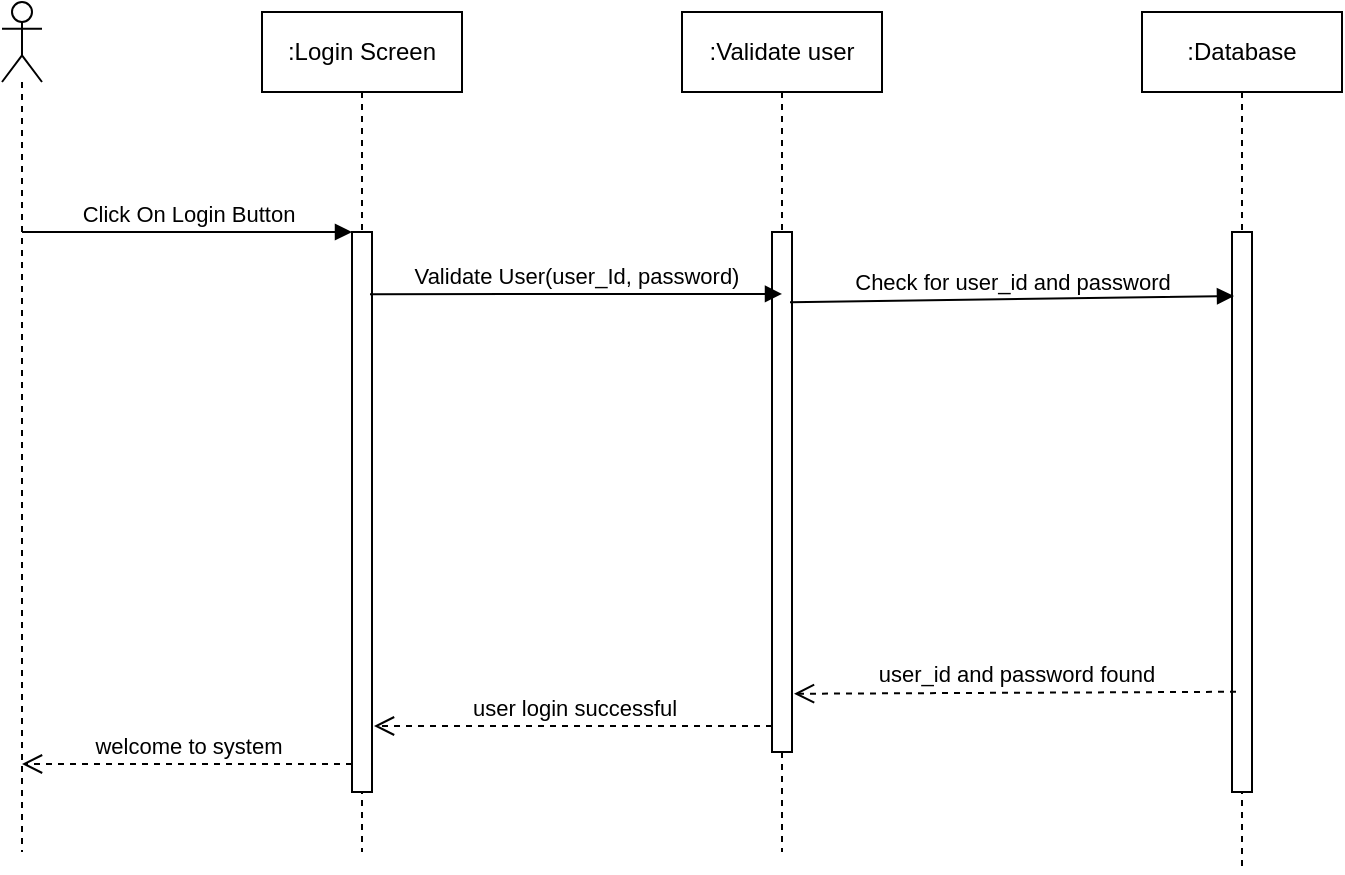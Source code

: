 <mxfile version="10.5.4" type="github"><diagram name="Page-1" id="13e1069c-82ec-6db2-03f1-153e76fe0fe0"><mxGraphModel dx="1955" dy="584" grid="1" gridSize="10" guides="1" tooltips="1" connect="1" arrows="1" fold="1" page="1" pageScale="1" pageWidth="1100" pageHeight="850" background="#ffffff" math="0" shadow="0"><root><mxCell id="0"/><mxCell id="1" parent="0"/><mxCell id="t7Bl-laEkRChrX1N7z1P-7" value="" style="shape=umlLifeline;participant=umlActor;perimeter=lifelinePerimeter;whiteSpace=wrap;html=1;container=1;collapsible=0;recursiveResize=0;verticalAlign=top;spacingTop=36;labelBackgroundColor=#ffffff;outlineConnect=0;" parent="1" vertex="1"><mxGeometry x="-300" y="145" width="20" height="425" as="geometry"/></mxCell><mxCell id="t7Bl-laEkRChrX1N7z1P-11" value=":Login Screen" style="shape=umlLifeline;perimeter=lifelinePerimeter;whiteSpace=wrap;html=1;container=1;collapsible=0;recursiveResize=0;outlineConnect=0;" parent="1" vertex="1"><mxGeometry x="-170" y="150" width="100" height="420" as="geometry"/></mxCell><mxCell id="t7Bl-laEkRChrX1N7z1P-27" value="" style="html=1;points=[];perimeter=orthogonalPerimeter;" parent="t7Bl-laEkRChrX1N7z1P-11" vertex="1"><mxGeometry x="45" y="110" width="10" height="280" as="geometry"/></mxCell><mxCell id="t7Bl-laEkRChrX1N7z1P-12" value=":Validate user" style="shape=umlLifeline;perimeter=lifelinePerimeter;whiteSpace=wrap;html=1;container=1;collapsible=0;recursiveResize=0;outlineConnect=0;" parent="1" vertex="1"><mxGeometry x="40" y="150" width="100" height="420" as="geometry"/></mxCell><mxCell id="t7Bl-laEkRChrX1N7z1P-30" value="" style="html=1;points=[];perimeter=orthogonalPerimeter;" parent="t7Bl-laEkRChrX1N7z1P-12" vertex="1"><mxGeometry x="45" y="110" width="10" height="260" as="geometry"/></mxCell><mxCell id="t7Bl-laEkRChrX1N7z1P-13" value=":Database" style="shape=umlLifeline;perimeter=lifelinePerimeter;whiteSpace=wrap;html=1;container=1;collapsible=0;recursiveResize=0;outlineConnect=0;" parent="1" vertex="1"><mxGeometry x="270" y="150" width="100" height="430" as="geometry"/></mxCell><mxCell id="t7Bl-laEkRChrX1N7z1P-36" value="" style="html=1;points=[];perimeter=orthogonalPerimeter;" parent="t7Bl-laEkRChrX1N7z1P-13" vertex="1"><mxGeometry x="45" y="110" width="10" height="280" as="geometry"/></mxCell><mxCell id="t7Bl-laEkRChrX1N7z1P-28" value="Click On Login Button" style="html=1;verticalAlign=bottom;endArrow=block;entryX=0;entryY=0;" parent="1" source="t7Bl-laEkRChrX1N7z1P-7" target="t7Bl-laEkRChrX1N7z1P-27" edge="1"><mxGeometry relative="1" as="geometry"><mxPoint x="-195" y="260" as="sourcePoint"/></mxGeometry></mxCell><mxCell id="t7Bl-laEkRChrX1N7z1P-29" value="welcome to system" style="html=1;verticalAlign=bottom;endArrow=open;dashed=1;endSize=8;exitX=0;exitY=0.95;" parent="1" source="t7Bl-laEkRChrX1N7z1P-27" target="t7Bl-laEkRChrX1N7z1P-7" edge="1"><mxGeometry relative="1" as="geometry"><mxPoint x="-195" y="336" as="targetPoint"/></mxGeometry></mxCell><mxCell id="t7Bl-laEkRChrX1N7z1P-32" value="user login successful" style="html=1;verticalAlign=bottom;endArrow=open;dashed=1;endSize=8;exitX=0;exitY=0.95;" parent="1" source="t7Bl-laEkRChrX1N7z1P-30" edge="1"><mxGeometry relative="1" as="geometry"><mxPoint x="-114" y="507" as="targetPoint"/></mxGeometry></mxCell><mxCell id="t7Bl-laEkRChrX1N7z1P-31" value="Validate User(user_Id, password)" style="html=1;verticalAlign=bottom;endArrow=block;exitX=0.9;exitY=0.111;exitDx=0;exitDy=0;exitPerimeter=0;entryX=0.5;entryY=0.119;entryDx=0;entryDy=0;entryPerimeter=0;startArrow=none;startFill=0;" parent="1" source="t7Bl-laEkRChrX1N7z1P-27" target="t7Bl-laEkRChrX1N7z1P-30" edge="1"><mxGeometry relative="1" as="geometry"><mxPoint x="-110" y="300" as="sourcePoint"/><mxPoint x="80" y="291" as="targetPoint"/></mxGeometry></mxCell><mxCell id="t7Bl-laEkRChrX1N7z1P-38" value="user_id and password found" style="html=1;verticalAlign=bottom;endArrow=open;dashed=1;endSize=8;exitX=0.2;exitY=0.821;entryX=1.1;entryY=0.888;entryDx=0;entryDy=0;entryPerimeter=0;exitDx=0;exitDy=0;exitPerimeter=0;" parent="1" source="t7Bl-laEkRChrX1N7z1P-36" target="t7Bl-laEkRChrX1N7z1P-30" edge="1"><mxGeometry relative="1" as="geometry"><mxPoint x="245" y="336" as="targetPoint"/></mxGeometry></mxCell><mxCell id="t7Bl-laEkRChrX1N7z1P-37" value="Check for user_id and password" style="html=1;verticalAlign=bottom;endArrow=block;exitX=0.9;exitY=0.135;exitDx=0;exitDy=0;exitPerimeter=0;" parent="1" source="t7Bl-laEkRChrX1N7z1P-30" edge="1"><mxGeometry relative="1" as="geometry"><mxPoint x="245" y="260" as="sourcePoint"/><mxPoint x="316" y="292" as="targetPoint"/></mxGeometry></mxCell></root></mxGraphModel></diagram></mxfile>